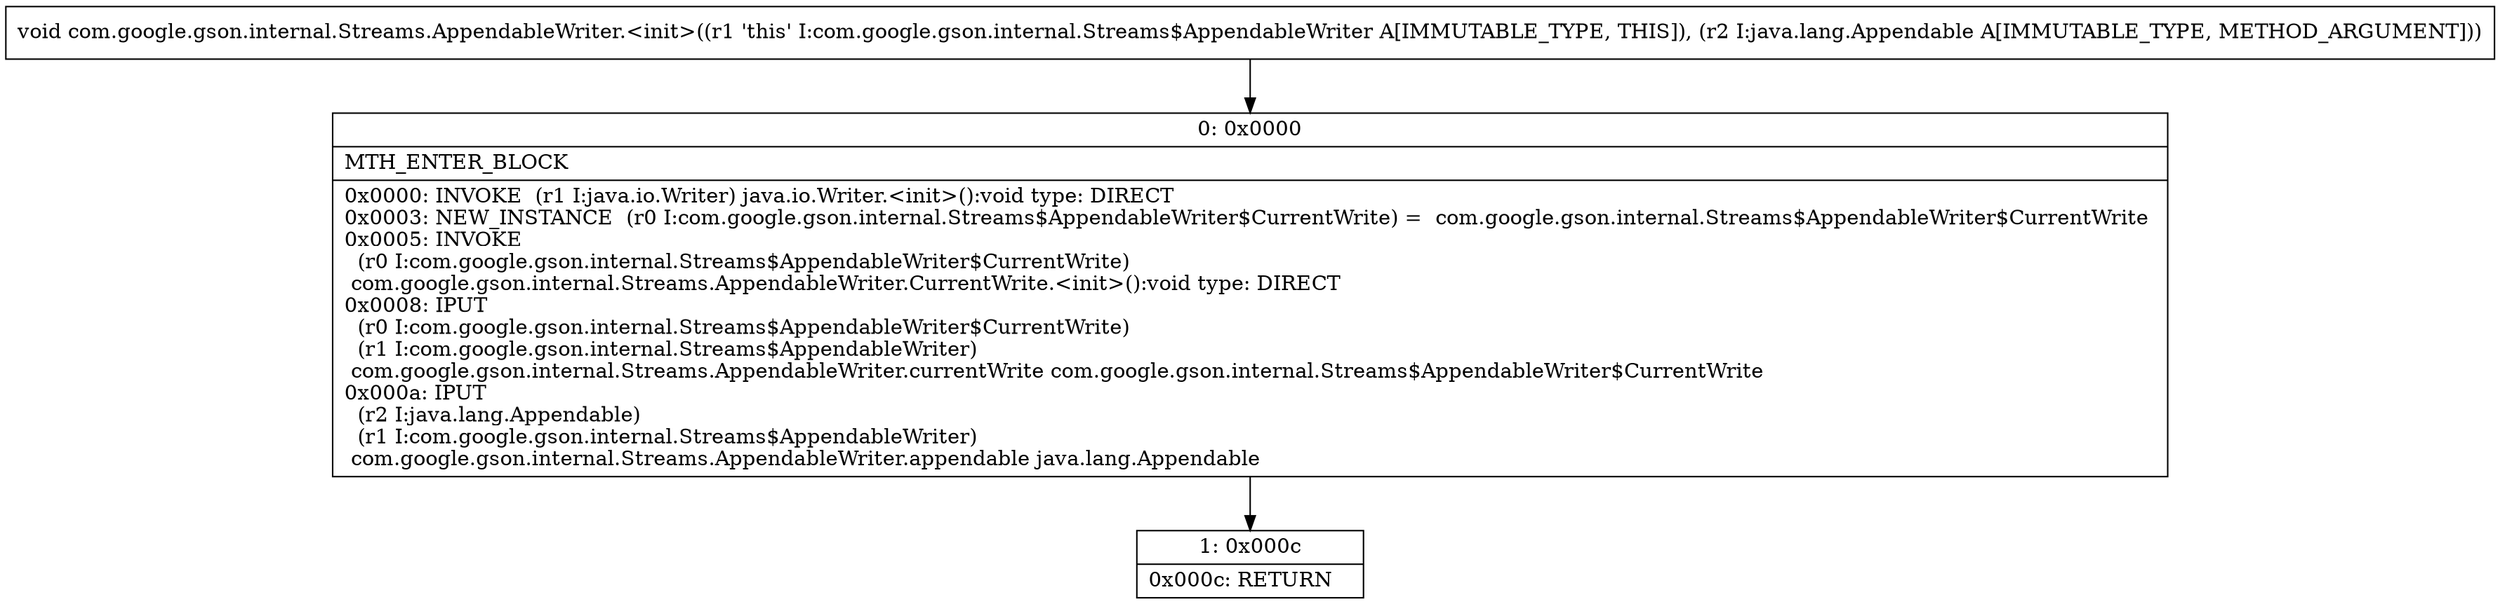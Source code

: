 digraph "CFG forcom.google.gson.internal.Streams.AppendableWriter.\<init\>(Ljava\/lang\/Appendable;)V" {
Node_0 [shape=record,label="{0\:\ 0x0000|MTH_ENTER_BLOCK\l|0x0000: INVOKE  (r1 I:java.io.Writer) java.io.Writer.\<init\>():void type: DIRECT \l0x0003: NEW_INSTANCE  (r0 I:com.google.gson.internal.Streams$AppendableWriter$CurrentWrite) =  com.google.gson.internal.Streams$AppendableWriter$CurrentWrite \l0x0005: INVOKE  \l  (r0 I:com.google.gson.internal.Streams$AppendableWriter$CurrentWrite)\l com.google.gson.internal.Streams.AppendableWriter.CurrentWrite.\<init\>():void type: DIRECT \l0x0008: IPUT  \l  (r0 I:com.google.gson.internal.Streams$AppendableWriter$CurrentWrite)\l  (r1 I:com.google.gson.internal.Streams$AppendableWriter)\l com.google.gson.internal.Streams.AppendableWriter.currentWrite com.google.gson.internal.Streams$AppendableWriter$CurrentWrite \l0x000a: IPUT  \l  (r2 I:java.lang.Appendable)\l  (r1 I:com.google.gson.internal.Streams$AppendableWriter)\l com.google.gson.internal.Streams.AppendableWriter.appendable java.lang.Appendable \l}"];
Node_1 [shape=record,label="{1\:\ 0x000c|0x000c: RETURN   \l}"];
MethodNode[shape=record,label="{void com.google.gson.internal.Streams.AppendableWriter.\<init\>((r1 'this' I:com.google.gson.internal.Streams$AppendableWriter A[IMMUTABLE_TYPE, THIS]), (r2 I:java.lang.Appendable A[IMMUTABLE_TYPE, METHOD_ARGUMENT])) }"];
MethodNode -> Node_0;
Node_0 -> Node_1;
}

